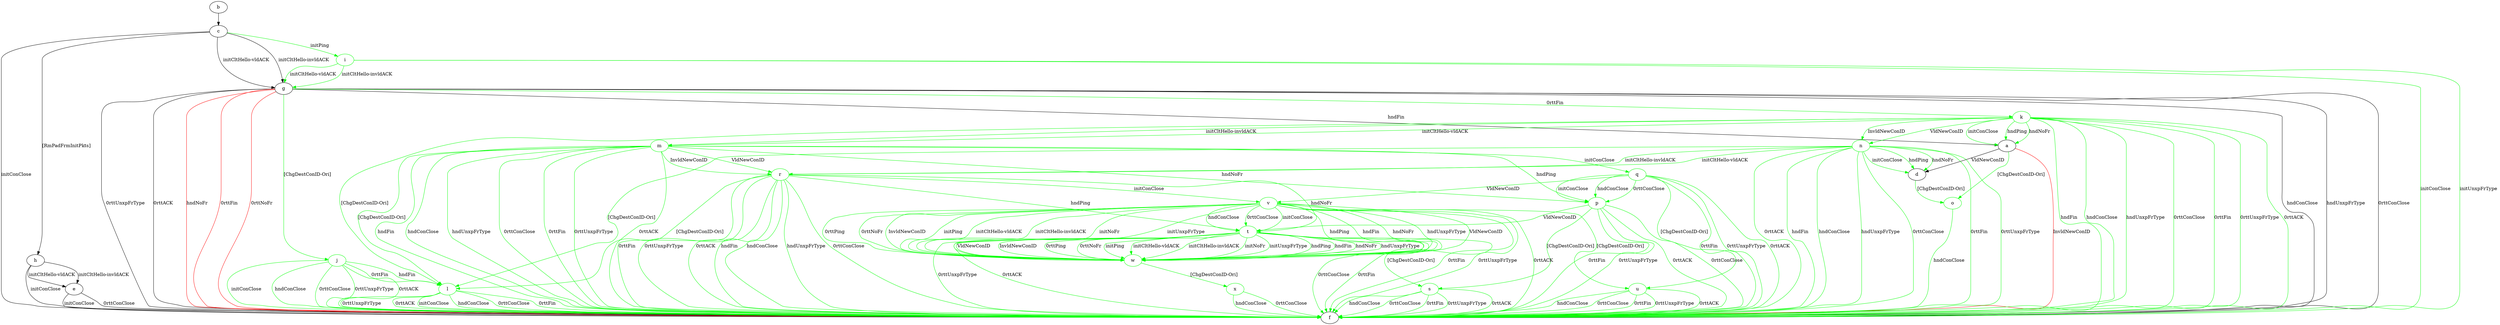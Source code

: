 digraph "" {
	a -> d	[key=0,
		label="VldNewConID "];
	a -> f	[key=0,
		color=red,
		label="InvldNewConID "];
	o	[color=green];
	a -> o	[key=0,
		color=green,
		label="[ChgDestConID-Ori] "];
	b -> c	[key=0];
	c -> f	[key=0,
		label="initConClose "];
	c -> g	[key=0,
		label="initCltHello-vldACK "];
	c -> g	[key=1,
		label="initCltHello-invldACK "];
	c -> h	[key=0,
		label="[RmPadFrmInitPkts] "];
	i	[color=green];
	c -> i	[key=0,
		color=green,
		label="initPing "];
	d -> o	[key=0,
		color=green,
		label="[ChgDestConID-Ori] "];
	e -> f	[key=0,
		label="initConClose "];
	e -> f	[key=1,
		label="0rttConClose "];
	g -> a	[key=0,
		label="hndFin "];
	g -> f	[key=0,
		label="hndConClose "];
	g -> f	[key=1,
		label="hndUnxpFrType "];
	g -> f	[key=2,
		label="0rttConClose "];
	g -> f	[key=3,
		label="0rttUnxpFrType "];
	g -> f	[key=4,
		label="0rttACK "];
	g -> f	[key=5,
		color=red,
		label="hndNoFr "];
	g -> f	[key=6,
		color=red,
		label="0rttFin "];
	g -> f	[key=7,
		color=red,
		label="0rttNoFr "];
	j	[color=green];
	g -> j	[key=0,
		color=green,
		label="[ChgDestConID-Ori] "];
	k	[color=green];
	g -> k	[key=0,
		color=green,
		label="0rttFin "];
	h -> e	[key=0,
		label="initCltHello-vldACK "];
	h -> e	[key=1,
		label="initCltHello-invldACK "];
	h -> f	[key=0,
		label="initConClose "];
	i -> f	[key=0,
		color=green,
		label="initConClose "];
	i -> f	[key=1,
		color=green,
		label="initUnxpFrType "];
	i -> g	[key=0,
		color=green,
		label="initCltHello-vldACK "];
	i -> g	[key=1,
		color=green,
		label="initCltHello-invldACK "];
	j -> f	[key=0,
		color=green,
		label="initConClose "];
	j -> f	[key=1,
		color=green,
		label="hndConClose "];
	j -> f	[key=2,
		color=green,
		label="0rttConClose "];
	j -> f	[key=3,
		color=green,
		label="0rttUnxpFrType "];
	j -> f	[key=4,
		color=green,
		label="0rttACK "];
	l	[color=green];
	j -> l	[key=0,
		color=green,
		label="hndFin "];
	j -> l	[key=1,
		color=green,
		label="0rttFin "];
	k -> a	[key=0,
		color=green,
		label="initConClose "];
	k -> a	[key=1,
		color=green,
		label="hndPing "];
	k -> a	[key=2,
		color=green,
		label="hndNoFr "];
	k -> f	[key=0,
		color=green,
		label="hndFin "];
	k -> f	[key=1,
		color=green,
		label="hndConClose "];
	k -> f	[key=2,
		color=green,
		label="hndUnxpFrType "];
	k -> f	[key=3,
		color=green,
		label="0rttConClose "];
	k -> f	[key=4,
		color=green,
		label="0rttFin "];
	k -> f	[key=5,
		color=green,
		label="0rttUnxpFrType "];
	k -> f	[key=6,
		color=green,
		label="0rttACK "];
	k -> l	[key=0,
		color=green,
		label="[ChgDestConID-Ori] "];
	m	[color=green];
	k -> m	[key=0,
		color=green,
		label="initCltHello-vldACK "];
	k -> m	[key=1,
		color=green,
		label="initCltHello-invldACK "];
	n	[color=green];
	k -> n	[key=0,
		color=green,
		label="VldNewConID "];
	k -> n	[key=1,
		color=green,
		label="InvldNewConID "];
	l -> f	[key=0,
		color=green,
		label="initConClose "];
	l -> f	[key=1,
		color=green,
		label="hndConClose "];
	l -> f	[key=2,
		color=green,
		label="0rttConClose "];
	l -> f	[key=3,
		color=green,
		label="0rttFin "];
	l -> f	[key=4,
		color=green,
		label="0rttUnxpFrType "];
	l -> f	[key=5,
		color=green,
		label="0rttACK "];
	m -> f	[key=0,
		color=green,
		label="hndFin "];
	m -> f	[key=1,
		color=green,
		label="hndConClose "];
	m -> f	[key=2,
		color=green,
		label="hndUnxpFrType "];
	m -> f	[key=3,
		color=green,
		label="0rttConClose "];
	m -> f	[key=4,
		color=green,
		label="0rttFin "];
	m -> f	[key=5,
		color=green,
		label="0rttUnxpFrType "];
	m -> f	[key=6,
		color=green,
		label="0rttACK "];
	m -> l	[key=0,
		color=green,
		label="[ChgDestConID-Ori] "];
	p	[color=green];
	m -> p	[key=0,
		color=green,
		label="hndPing "];
	m -> p	[key=1,
		color=green,
		label="hndNoFr "];
	q	[color=green];
	m -> q	[key=0,
		color=green,
		label="initConClose "];
	r	[color=green];
	m -> r	[key=0,
		color=green,
		label="VldNewConID "];
	m -> r	[key=1,
		color=green,
		label="InvldNewConID "];
	n -> d	[key=0,
		color=green,
		label="initConClose "];
	n -> d	[key=1,
		color=green,
		label="hndPing "];
	n -> d	[key=2,
		color=green,
		label="hndNoFr "];
	n -> f	[key=0,
		color=green,
		label="hndFin "];
	n -> f	[key=1,
		color=green,
		label="hndConClose "];
	n -> f	[key=2,
		color=green,
		label="hndUnxpFrType "];
	n -> f	[key=3,
		color=green,
		label="0rttConClose "];
	n -> f	[key=4,
		color=green,
		label="0rttFin "];
	n -> f	[key=5,
		color=green,
		label="0rttUnxpFrType "];
	n -> f	[key=6,
		color=green,
		label="0rttACK "];
	n -> l	[key=0,
		color=green,
		label="[ChgDestConID-Ori] "];
	n -> r	[key=0,
		color=green,
		label="initCltHello-vldACK "];
	n -> r	[key=1,
		color=green,
		label="initCltHello-invldACK "];
	o -> f	[key=0,
		color=green,
		label="hndConClose "];
	p -> f	[key=0,
		color=green,
		label="0rttConClose "];
	p -> f	[key=1,
		color=green,
		label="0rttFin "];
	p -> f	[key=2,
		color=green,
		label="0rttUnxpFrType "];
	p -> f	[key=3,
		color=green,
		label="0rttACK "];
	s	[color=green];
	p -> s	[key=0,
		color=green,
		label="[ChgDestConID-Ori] "];
	t	[color=green];
	p -> t	[key=0,
		color=green,
		label="VldNewConID "];
	q -> f	[key=0,
		color=green,
		label="0rttFin "];
	q -> f	[key=1,
		color=green,
		label="0rttUnxpFrType "];
	q -> f	[key=2,
		color=green,
		label="0rttACK "];
	q -> p	[key=0,
		color=green,
		label="initConClose "];
	q -> p	[key=1,
		color=green,
		label="hndConClose "];
	q -> p	[key=2,
		color=green,
		label="0rttConClose "];
	u	[color=green];
	q -> u	[key=0,
		color=green,
		label="[ChgDestConID-Ori] "];
	v	[color=green];
	q -> v	[key=0,
		color=green,
		label="VldNewConID "];
	r -> f	[key=0,
		color=green,
		label="hndFin "];
	r -> f	[key=1,
		color=green,
		label="hndConClose "];
	r -> f	[key=2,
		color=green,
		label="hndUnxpFrType "];
	r -> f	[key=3,
		color=green,
		label="0rttConClose "];
	r -> f	[key=4,
		color=green,
		label="0rttFin "];
	r -> f	[key=5,
		color=green,
		label="0rttUnxpFrType "];
	r -> f	[key=6,
		color=green,
		label="0rttACK "];
	r -> l	[key=0,
		color=green,
		label="[ChgDestConID-Ori] "];
	r -> t	[key=0,
		color=green,
		label="hndPing "];
	r -> t	[key=1,
		color=green,
		label="hndNoFr "];
	r -> v	[key=0,
		color=green,
		label="initConClose "];
	s -> f	[key=0,
		color=green,
		label="hndConClose "];
	s -> f	[key=1,
		color=green,
		label="0rttConClose "];
	s -> f	[key=2,
		color=green,
		label="0rttFin "];
	s -> f	[key=3,
		color=green,
		label="0rttUnxpFrType "];
	s -> f	[key=4,
		color=green,
		label="0rttACK "];
	t -> f	[key=0,
		color=green,
		label="0rttConClose "];
	t -> f	[key=1,
		color=green,
		label="0rttFin "];
	t -> f	[key=2,
		color=green,
		label="0rttUnxpFrType "];
	t -> f	[key=3,
		color=green,
		label="0rttACK "];
	t -> s	[key=0,
		color=green,
		label="[ChgDestConID-Ori] "];
	w	[color=green];
	t -> w	[key=0,
		color=green,
		label="initPing "];
	t -> w	[key=1,
		color=green,
		label="initCltHello-vldACK "];
	t -> w	[key=2,
		color=green,
		label="initCltHello-invldACK "];
	t -> w	[key=3,
		color=green,
		label="initNoFr "];
	t -> w	[key=4,
		color=green,
		label="initUnxpFrType "];
	t -> w	[key=5,
		color=green,
		label="hndPing "];
	t -> w	[key=6,
		color=green,
		label="hndFin "];
	t -> w	[key=7,
		color=green,
		label="hndNoFr "];
	t -> w	[key=8,
		color=green,
		label="hndUnxpFrType "];
	t -> w	[key=9,
		color=green,
		label="VldNewConID "];
	t -> w	[key=10,
		color=green,
		label="InvldNewConID "];
	t -> w	[key=11,
		color=green,
		label="0rttPing "];
	t -> w	[key=12,
		color=green,
		label="0rttNoFr "];
	u -> f	[key=0,
		color=green,
		label="hndConClose "];
	u -> f	[key=1,
		color=green,
		label="0rttConClose "];
	u -> f	[key=2,
		color=green,
		label="0rttFin "];
	u -> f	[key=3,
		color=green,
		label="0rttUnxpFrType "];
	u -> f	[key=4,
		color=green,
		label="0rttACK "];
	v -> f	[key=0,
		color=green,
		label="0rttFin "];
	v -> f	[key=1,
		color=green,
		label="0rttUnxpFrType "];
	v -> f	[key=2,
		color=green,
		label="0rttACK "];
	v -> t	[key=0,
		color=green,
		label="initConClose "];
	v -> t	[key=1,
		color=green,
		label="hndConClose "];
	v -> t	[key=2,
		color=green,
		label="0rttConClose "];
	v -> u	[key=0,
		color=green,
		label="[ChgDestConID-Ori] "];
	v -> w	[key=0,
		color=green,
		label="initPing "];
	v -> w	[key=1,
		color=green,
		label="initCltHello-vldACK "];
	v -> w	[key=2,
		color=green,
		label="initCltHello-invldACK "];
	v -> w	[key=3,
		color=green,
		label="initNoFr "];
	v -> w	[key=4,
		color=green,
		label="initUnxpFrType "];
	v -> w	[key=5,
		color=green,
		label="hndPing "];
	v -> w	[key=6,
		color=green,
		label="hndFin "];
	v -> w	[key=7,
		color=green,
		label="hndNoFr "];
	v -> w	[key=8,
		color=green,
		label="hndUnxpFrType "];
	v -> w	[key=9,
		color=green,
		label="VldNewConID "];
	v -> w	[key=10,
		color=green,
		label="InvldNewConID "];
	v -> w	[key=11,
		color=green,
		label="0rttPing "];
	v -> w	[key=12,
		color=green,
		label="0rttNoFr "];
	x	[color=green];
	w -> x	[key=0,
		color=green,
		label="[ChgDestConID-Ori] "];
	x -> f	[key=0,
		color=green,
		label="hndConClose "];
	x -> f	[key=1,
		color=green,
		label="0rttConClose "];
}
